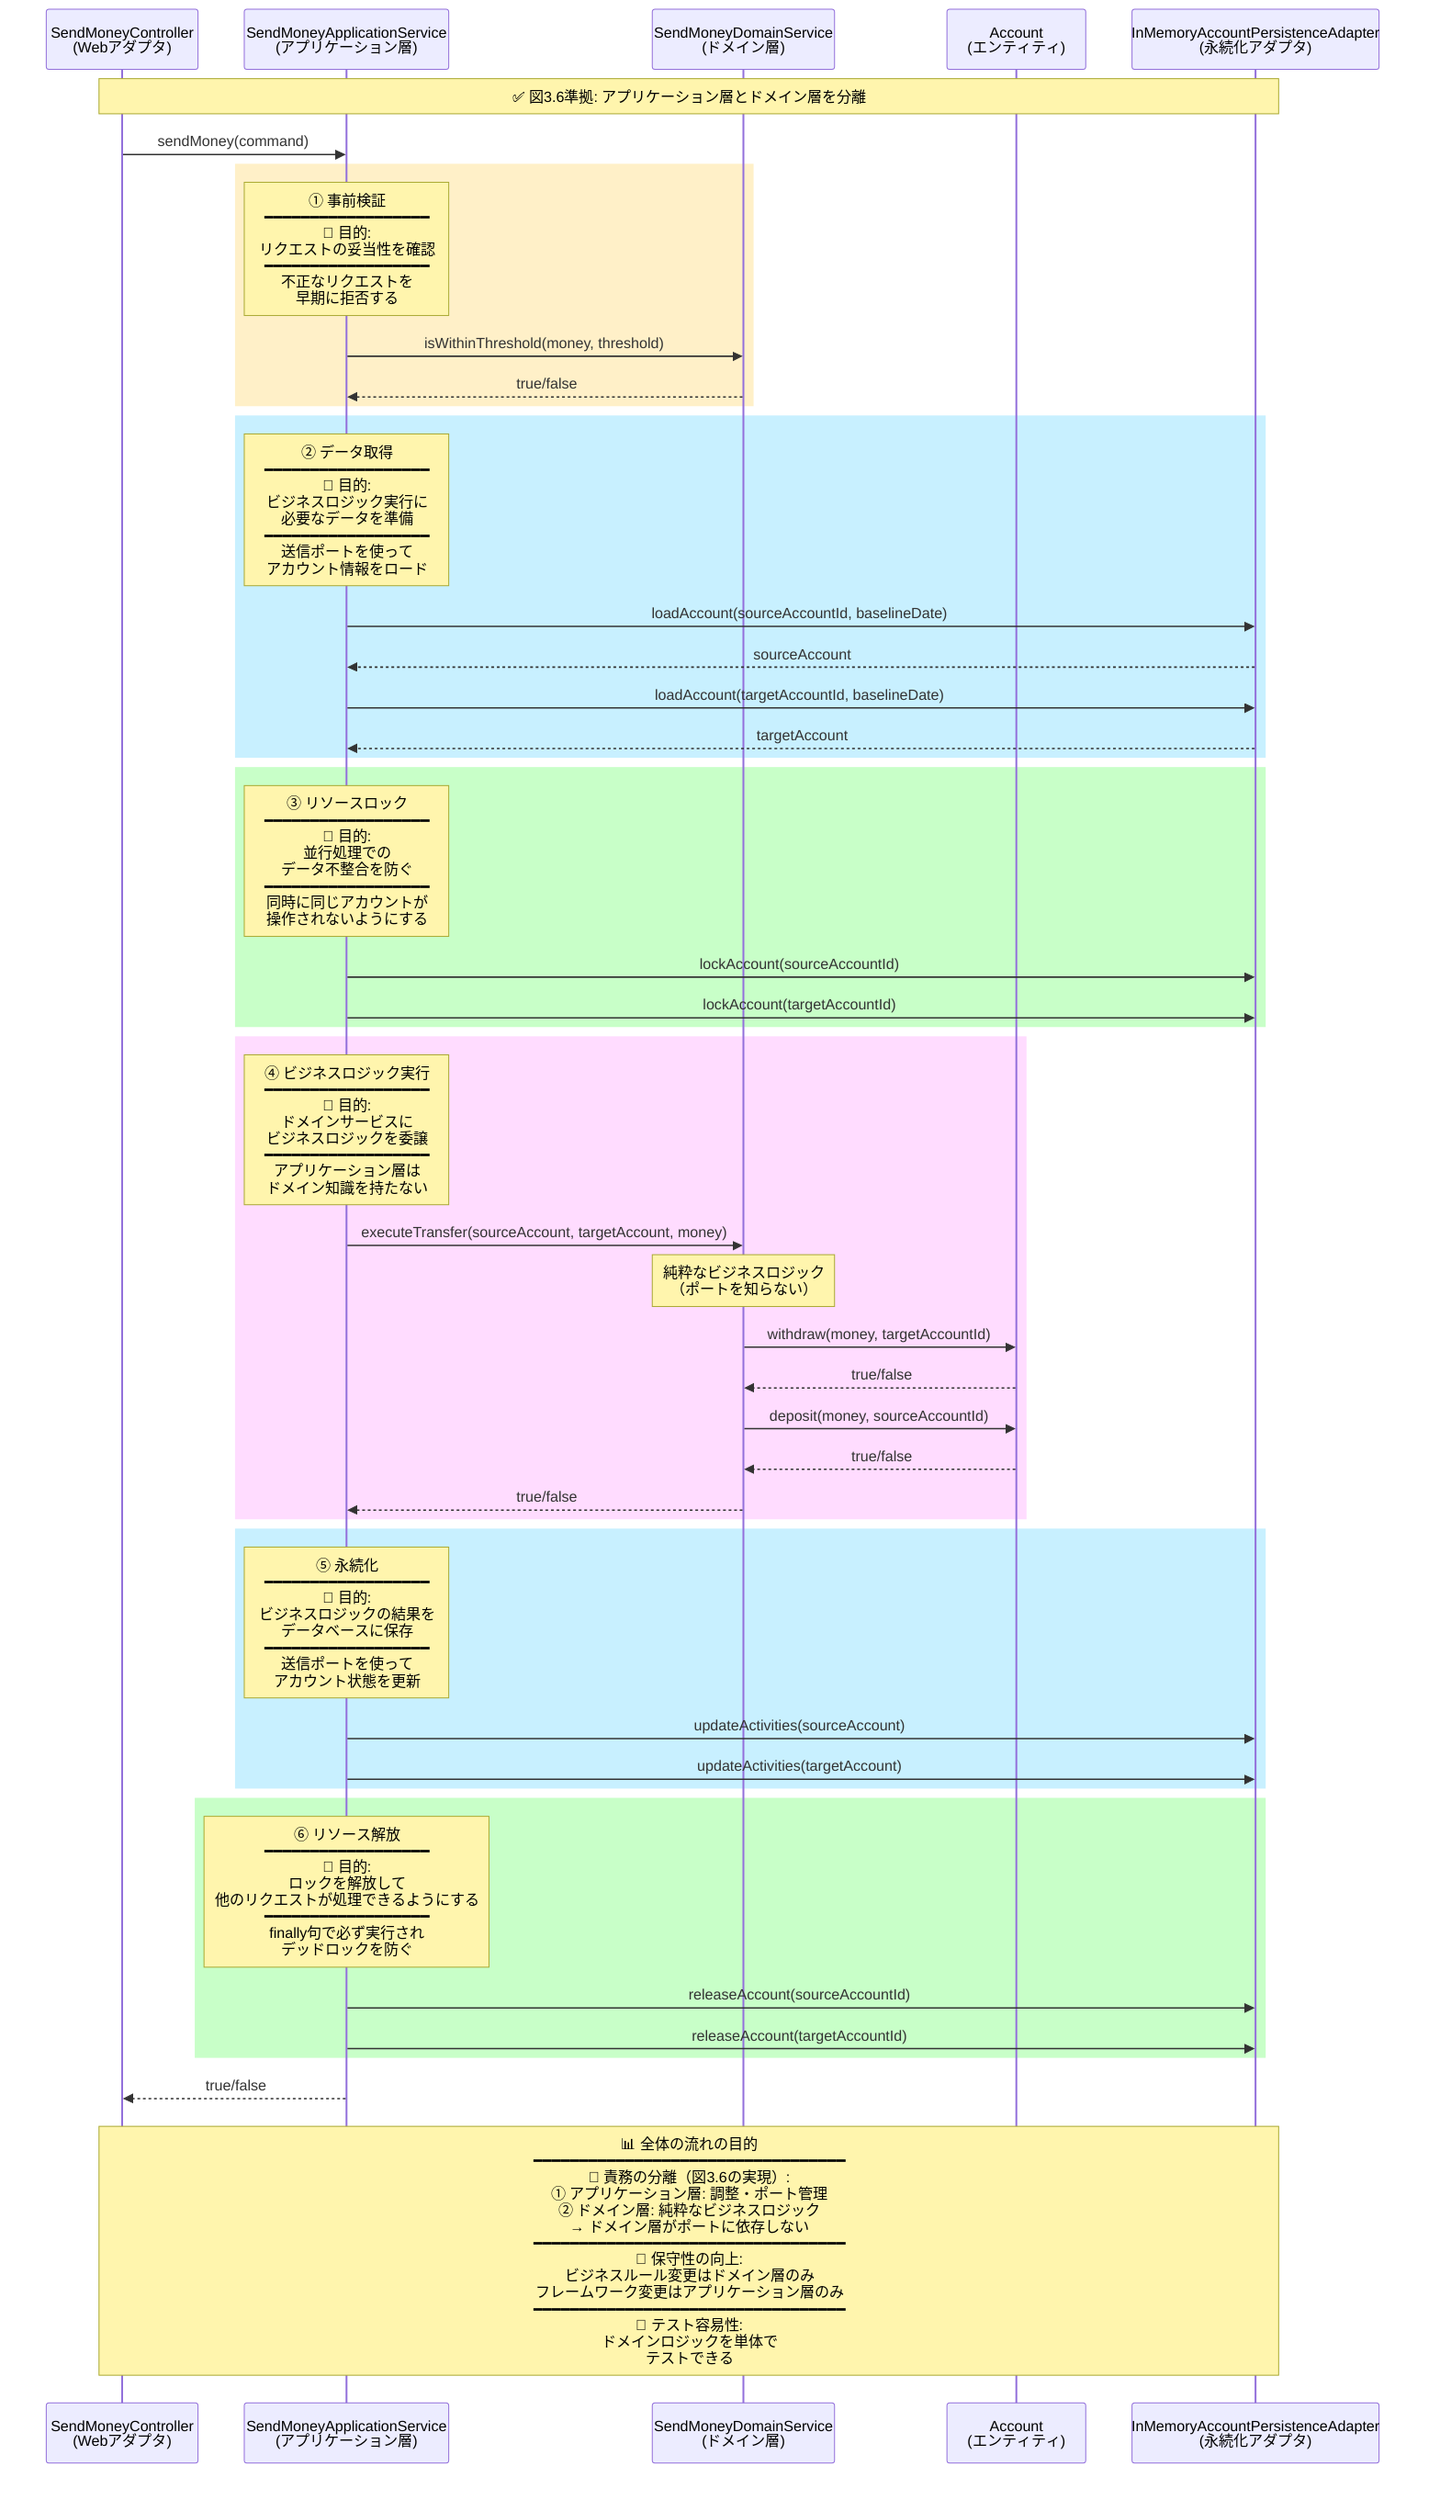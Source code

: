 sequenceDiagram
    participant Controller as SendMoneyController<br/>(Webアダプタ)
    participant AppService as SendMoneyApplicationService<br/>(アプリケーション層)
    participant DomainService as SendMoneyDomainService<br/>(ドメイン層)
    participant Account as Account<br/>(エンティティ)
    participant Persistence as InMemoryAccountPersistenceAdapter<br/>(永続化アダプタ)
    
    Note over Controller,Persistence: ✅ 図3.6準拠: アプリケーション層とドメイン層を分離

    Controller->>AppService: sendMoney(command)
    
    rect rgb(255, 240, 200)
    Note over AppService: ① 事前検証<br/>━━━━━━━━━━━━━━━━━━<br/>🎯 目的:<br/>リクエストの妥当性を確認<br/>━━━━━━━━━━━━━━━━━━<br/>不正なリクエストを<br/>早期に拒否する
    AppService->>DomainService: isWithinThreshold(money, threshold)
    DomainService-->>AppService: true/false
    end
    
    rect rgb(200, 240, 255)
    Note over AppService: ② データ取得<br/>━━━━━━━━━━━━━━━━━━<br/>🎯 目的:<br/>ビジネスロジック実行に<br/>必要なデータを準備<br/>━━━━━━━━━━━━━━━━━━<br/>送信ポートを使って<br/>アカウント情報をロード
    AppService->>Persistence: loadAccount(sourceAccountId, baselineDate)
    Persistence-->>AppService: sourceAccount
    AppService->>Persistence: loadAccount(targetAccountId, baselineDate)
    Persistence-->>AppService: targetAccount
    end
    
    rect rgb(200, 255, 200)
    Note over AppService: ③ リソースロック<br/>━━━━━━━━━━━━━━━━━━<br/>🎯 目的:<br/>並行処理での<br/>データ不整合を防ぐ<br/>━━━━━━━━━━━━━━━━━━<br/>同時に同じアカウントが<br/>操作されないようにする
    AppService->>Persistence: lockAccount(sourceAccountId)
    AppService->>Persistence: lockAccount(targetAccountId)
    end
    
    rect rgb(255, 220, 255)
    Note over AppService: ④ ビジネスロジック実行<br/>━━━━━━━━━━━━━━━━━━<br/>🎯 目的:<br/>ドメインサービスに<br/>ビジネスロジックを委譲<br/>━━━━━━━━━━━━━━━━━━<br/>アプリケーション層は<br/>ドメイン知識を持たない
    AppService->>DomainService: executeTransfer(sourceAccount, targetAccount, money)
    
    Note over DomainService: 純粋なビジネスロジック<br/>（ポートを知らない）
    
    DomainService->>Account: withdraw(money, targetAccountId)
    Account-->>DomainService: true/false
    DomainService->>Account: deposit(money, sourceAccountId)
    Account-->>DomainService: true/false
    
    DomainService-->>AppService: true/false
    end
    
    rect rgb(200, 240, 255)
    Note over AppService: ⑤ 永続化<br/>━━━━━━━━━━━━━━━━━━<br/>🎯 目的:<br/>ビジネスロジックの結果を<br/>データベースに保存<br/>━━━━━━━━━━━━━━━━━━<br/>送信ポートを使って<br/>アカウント状態を更新
    AppService->>Persistence: updateActivities(sourceAccount)
    AppService->>Persistence: updateActivities(targetAccount)
    end
    
    rect rgb(200, 255, 200)
    Note over AppService: ⑥ リソース解放<br/>━━━━━━━━━━━━━━━━━━<br/>🎯 目的:<br/>ロックを解放して<br/>他のリクエストが処理できるようにする<br/>━━━━━━━━━━━━━━━━━━<br/>finally句で必ず実行され<br/>デッドロックを防ぐ
    AppService->>Persistence: releaseAccount(sourceAccountId)
    AppService->>Persistence: releaseAccount(targetAccountId)
    end
    
    AppService-->>Controller: true/false

    rect rgb(255, 255, 255)
    Note over Controller,Persistence: 📊 全体の流れの目的<br/>━━━━━━━━━━━━━━━━━━━━━━━━━━━━━━━━━━<br/>🎯 責務の分離（図3.6の実現）:<br/>① アプリケーション層: 調整・ポート管理<br/>② ドメイン層: 純粋なビジネスロジック<br/>→ ドメイン層がポートに依存しない<br/>━━━━━━━━━━━━━━━━━━━━━━━━━━━━━━━━━━<br/>🎯 保守性の向上:<br/>ビジネスルール変更はドメイン層のみ<br/>フレームワーク変更はアプリケーション層のみ<br/>━━━━━━━━━━━━━━━━━━━━━━━━━━━━━━━━━━<br/>🎯 テスト容易性:<br/>ドメインロジックを単体で<br/>テストできる
    end
